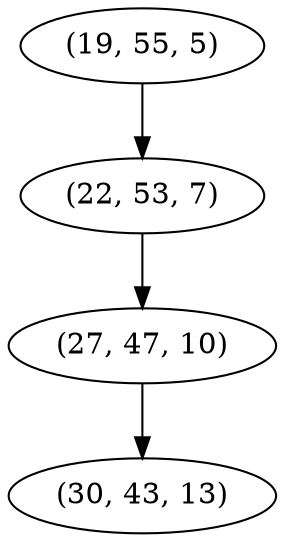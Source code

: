 digraph tree {
    "(19, 55, 5)";
    "(22, 53, 7)";
    "(27, 47, 10)";
    "(30, 43, 13)";
    "(19, 55, 5)" -> "(22, 53, 7)";
    "(22, 53, 7)" -> "(27, 47, 10)";
    "(27, 47, 10)" -> "(30, 43, 13)";
}
